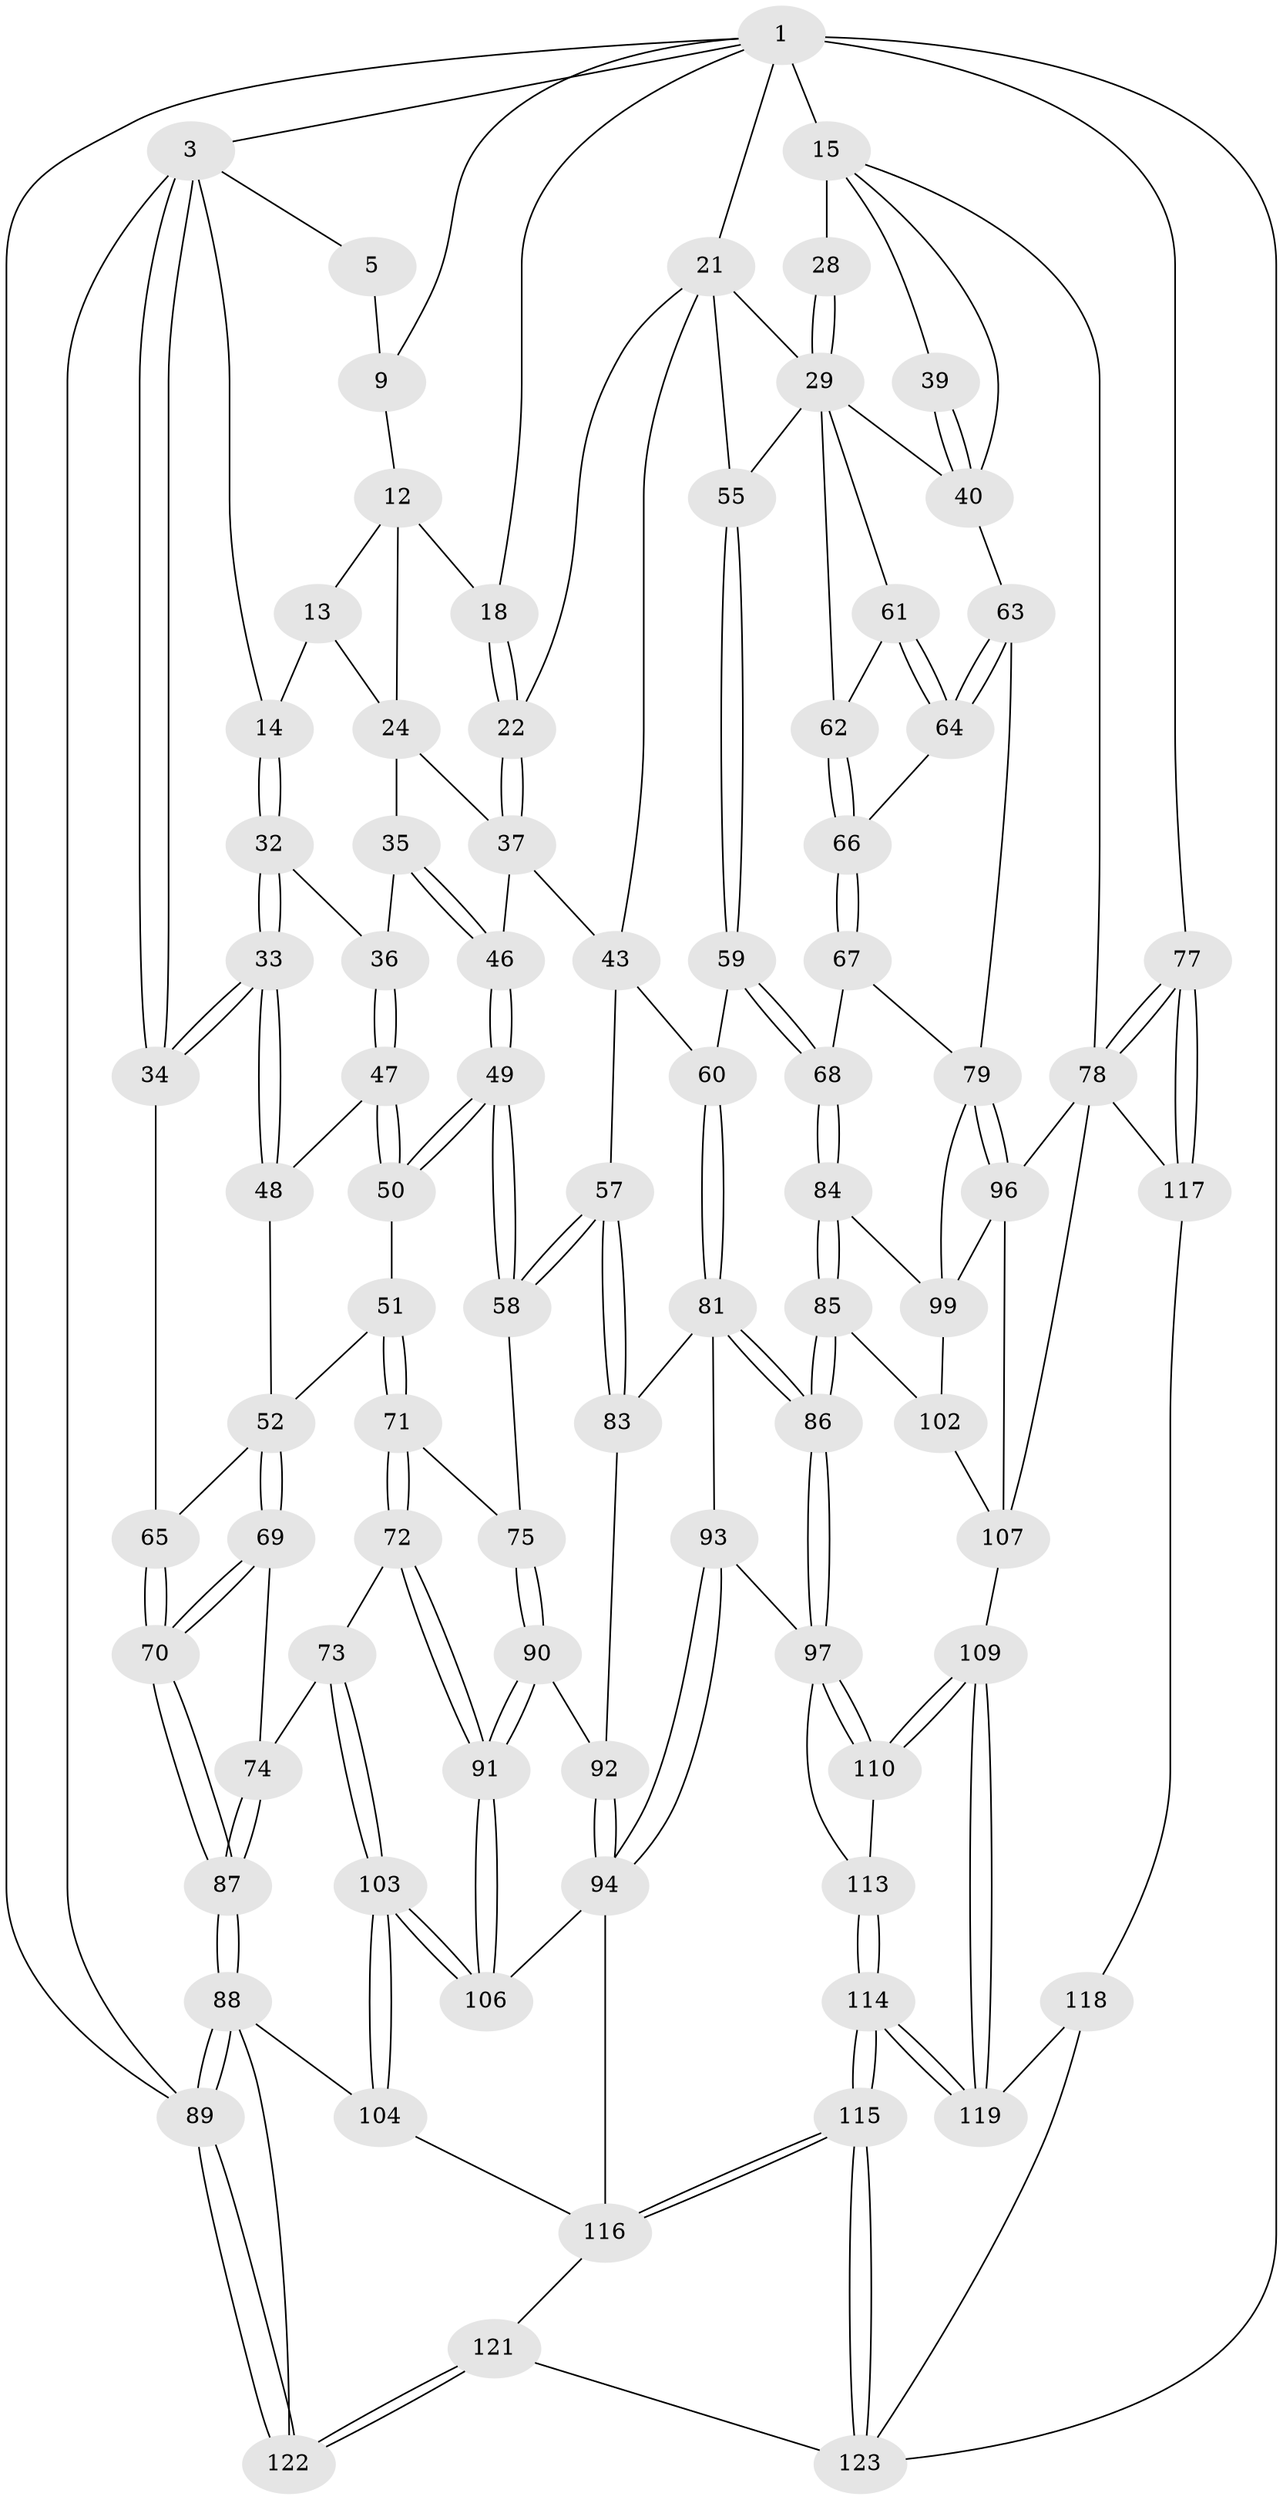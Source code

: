 // original degree distribution, {3: 0.016129032258064516, 5: 0.5, 6: 0.23387096774193547, 4: 0.25}
// Generated by graph-tools (version 1.1) at 2025/21/03/04/25 18:21:39]
// undirected, 86 vertices, 204 edges
graph export_dot {
graph [start="1"]
  node [color=gray90,style=filled];
  1 [pos="+0.6677024911463736+0",super="+6+2"];
  3 [pos="+0+0",super="+4"];
  5 [pos="+0.3172315170887314+0",super="+10"];
  9 [pos="+0.514877818471994+0.06965368031242497",super="+11"];
  12 [pos="+0.37893662732298183+0.15191305898967383",super="+19"];
  13 [pos="+0.2494058069169076+0.16275243596965433"];
  14 [pos="+0.16852450615987608+0.14970285174804956"];
  15 [pos="+1+0",super="+44+16"];
  18 [pos="+0.4450665866819333+0.19752733881181103"];
  21 [pos="+0.6300913694026559+0.18441775995006218",super="+31"];
  22 [pos="+0.4986811776010301+0.23388344565007427"];
  24 [pos="+0.3506606862538515+0.27227011374738985",super="+25"];
  28 [pos="+0.8008508341372016+0.22940920039425874"];
  29 [pos="+0.7374077265770098+0.3647634881292626",super="+41+30"];
  32 [pos="+0.1608566999444753+0.15985567543060925"];
  33 [pos="+0+0.2665733394225625"];
  34 [pos="+0+0.271484777125943"];
  35 [pos="+0.28803416985374314+0.31305144917677535"];
  36 [pos="+0.1964906999646744+0.3219067699586721"];
  37 [pos="+0.49523974953115185+0.3550461302909946",super="+38"];
  39 [pos="+0.8992739286477452+0.32892842356255947"];
  40 [pos="+0.9060292531541327+0.3675552185820664",super="+45"];
  43 [pos="+0.5076189560473604+0.3638466053767022",super="+56"];
  46 [pos="+0.3611433640002438+0.4442769681973925"];
  47 [pos="+0.1952026113102594+0.3240754472294159"];
  48 [pos="+0.09743698366957329+0.33794254783126"];
  49 [pos="+0.3521007985749417+0.4675904618633952"];
  50 [pos="+0.19681130682326956+0.3583317765145468"];
  51 [pos="+0.16160333850628816+0.4807879625893629"];
  52 [pos="+0.14868149966767508+0.48286643265125573",super="+53"];
  55 [pos="+0.6407721732580812+0.44807710985071386"];
  57 [pos="+0.4428148333647303+0.5516176305964147"];
  58 [pos="+0.3508465887250137+0.4758039747726029"];
  59 [pos="+0.6233790173979988+0.49833662544830637"];
  60 [pos="+0.5917495423418002+0.5354561355705149"];
  61 [pos="+0.8331433315517988+0.4967498967226875"];
  62 [pos="+0.6897871005739727+0.4282133959971862"];
  63 [pos="+0.9492494965331768+0.5542302154564116"];
  64 [pos="+0.8335836942532677+0.5002748909254949"];
  65 [pos="+0+0.3483005876689897"];
  66 [pos="+0.7780162943099073+0.5479202434662831"];
  67 [pos="+0.762626146394855+0.5967164066200505"];
  68 [pos="+0.7599669045049475+0.5989587051487962"];
  69 [pos="+0.1464692780104397+0.48522215494442433"];
  70 [pos="+0+0.5223374872046215"];
  71 [pos="+0.23894783078739923+0.524312905751399"];
  72 [pos="+0.15909051809934446+0.6223010527268256"];
  73 [pos="+0.07849398842584596+0.650159923158757"];
  74 [pos="+0.0488650015302462+0.6195656347241811"];
  75 [pos="+0.26602654659174246+0.5302789794226489"];
  77 [pos="+1+1"];
  78 [pos="+1+0.9431996998273315",super="+95"];
  79 [pos="+0.916989057581171+0.596638638130353",super="+80"];
  81 [pos="+0.5665799275595337+0.5776373125920543",super="+82"];
  83 [pos="+0.4464734711379807+0.5568030889237403"];
  84 [pos="+0.7478227571065625+0.623456560380578"];
  85 [pos="+0.6619424568974986+0.6752718966894288"];
  86 [pos="+0.6188226477394256+0.6951590311270879"];
  87 [pos="+0+0.5676726465296619"];
  88 [pos="+0+1",super="+105"];
  89 [pos="+0+1"];
  90 [pos="+0.28888323221893325+0.6824517115921829"];
  91 [pos="+0.28802651303957977+0.6875049184386066"];
  92 [pos="+0.399742725451888+0.6058171706251961"];
  93 [pos="+0.4429642731684769+0.7575983675312101"];
  94 [pos="+0.4102693569529297+0.7603644977989362",super="+111"];
  96 [pos="+1+0.8161389449699388",super="+101"];
  97 [pos="+0.6152018923518623+0.7081776473692386",super="+98"];
  99 [pos="+0.8749366217318587+0.7138741915602576",super="+100"];
  102 [pos="+0.7730190047027119+0.7309300509690142"];
  103 [pos="+0.13125508882289622+0.7888343706705571"];
  104 [pos="+0.11533831437231305+0.8233428356776585"];
  106 [pos="+0.28894721228472114+0.7193880363653697"];
  107 [pos="+0.8392134058649972+0.779116470429648",super="+108"];
  109 [pos="+0.6955752124700056+0.856057049860987"];
  110 [pos="+0.6654867542199132+0.8257421012721253"];
  113 [pos="+0.5017807372309621+0.8737402727547121"];
  114 [pos="+0.45603874343303336+1"];
  115 [pos="+0.4123018076545268+1"];
  116 [pos="+0.33583772379296645+0.9170178566916742",super="+120"];
  117 [pos="+0.7633680730623544+0.9180675990038567"];
  118 [pos="+0.7381210208705897+0.9199105453318739"];
  119 [pos="+0.6997153470595896+0.8721278829474577"];
  121 [pos="+0.2887594660801272+1"];
  122 [pos="+0.2880993343035116+1"];
  123 [pos="+0.4041005323770401+1",super="+124"];
  1 -- 18;
  1 -- 21;
  1 -- 9;
  1 -- 3;
  1 -- 89;
  1 -- 123;
  1 -- 77;
  1 -- 15 [weight=3];
  3 -- 34;
  3 -- 34;
  3 -- 89;
  3 -- 5;
  3 -- 14;
  5 -- 9 [weight=2];
  9 -- 12;
  12 -- 13;
  12 -- 24;
  12 -- 18;
  13 -- 14;
  13 -- 24;
  14 -- 32;
  14 -- 32;
  15 -- 40;
  15 -- 78;
  15 -- 28 [weight=2];
  15 -- 39 [weight=2];
  18 -- 22;
  18 -- 22;
  21 -- 22;
  21 -- 43;
  21 -- 55;
  21 -- 29;
  22 -- 37;
  22 -- 37;
  24 -- 37;
  24 -- 35;
  28 -- 29;
  28 -- 29;
  29 -- 40;
  29 -- 61;
  29 -- 62;
  29 -- 55;
  32 -- 33;
  32 -- 33;
  32 -- 36;
  33 -- 34;
  33 -- 34;
  33 -- 48;
  33 -- 48;
  34 -- 65;
  35 -- 36;
  35 -- 46;
  35 -- 46;
  36 -- 47;
  36 -- 47;
  37 -- 43;
  37 -- 46;
  39 -- 40;
  39 -- 40;
  40 -- 63;
  43 -- 57;
  43 -- 60;
  46 -- 49;
  46 -- 49;
  47 -- 48;
  47 -- 50;
  47 -- 50;
  48 -- 52;
  49 -- 50;
  49 -- 50;
  49 -- 58;
  49 -- 58;
  50 -- 51;
  51 -- 52;
  51 -- 71;
  51 -- 71;
  52 -- 69;
  52 -- 69;
  52 -- 65;
  55 -- 59;
  55 -- 59;
  57 -- 58;
  57 -- 58;
  57 -- 83;
  57 -- 83;
  58 -- 75;
  59 -- 60;
  59 -- 68;
  59 -- 68;
  60 -- 81;
  60 -- 81;
  61 -- 62;
  61 -- 64;
  61 -- 64;
  62 -- 66;
  62 -- 66;
  63 -- 64;
  63 -- 64;
  63 -- 79;
  64 -- 66;
  65 -- 70;
  65 -- 70;
  66 -- 67;
  66 -- 67;
  67 -- 68;
  67 -- 79;
  68 -- 84;
  68 -- 84;
  69 -- 70;
  69 -- 70;
  69 -- 74;
  70 -- 87;
  70 -- 87;
  71 -- 72;
  71 -- 72;
  71 -- 75;
  72 -- 73;
  72 -- 91;
  72 -- 91;
  73 -- 74;
  73 -- 103;
  73 -- 103;
  74 -- 87;
  74 -- 87;
  75 -- 90;
  75 -- 90;
  77 -- 78;
  77 -- 78;
  77 -- 117;
  77 -- 117;
  78 -- 96;
  78 -- 107;
  78 -- 117;
  79 -- 96;
  79 -- 96;
  79 -- 99;
  81 -- 86;
  81 -- 86;
  81 -- 83;
  81 -- 93;
  83 -- 92;
  84 -- 85;
  84 -- 85;
  84 -- 99;
  85 -- 86;
  85 -- 86;
  85 -- 102;
  86 -- 97;
  86 -- 97;
  87 -- 88;
  87 -- 88;
  88 -- 89;
  88 -- 89;
  88 -- 122;
  88 -- 104;
  89 -- 122;
  89 -- 122;
  90 -- 91;
  90 -- 91;
  90 -- 92;
  91 -- 106;
  91 -- 106;
  92 -- 94;
  92 -- 94;
  93 -- 94;
  93 -- 94;
  93 -- 97;
  94 -- 106;
  94 -- 116;
  96 -- 107;
  96 -- 99;
  97 -- 110;
  97 -- 110;
  97 -- 113;
  99 -- 102;
  102 -- 107;
  103 -- 104;
  103 -- 104;
  103 -- 106;
  103 -- 106;
  104 -- 116;
  107 -- 109;
  109 -- 110;
  109 -- 110;
  109 -- 119;
  109 -- 119;
  110 -- 113;
  113 -- 114;
  113 -- 114;
  114 -- 115;
  114 -- 115;
  114 -- 119;
  114 -- 119;
  115 -- 116;
  115 -- 116;
  115 -- 123;
  115 -- 123;
  116 -- 121;
  117 -- 118;
  118 -- 119;
  118 -- 123;
  121 -- 122;
  121 -- 122;
  121 -- 123;
}
